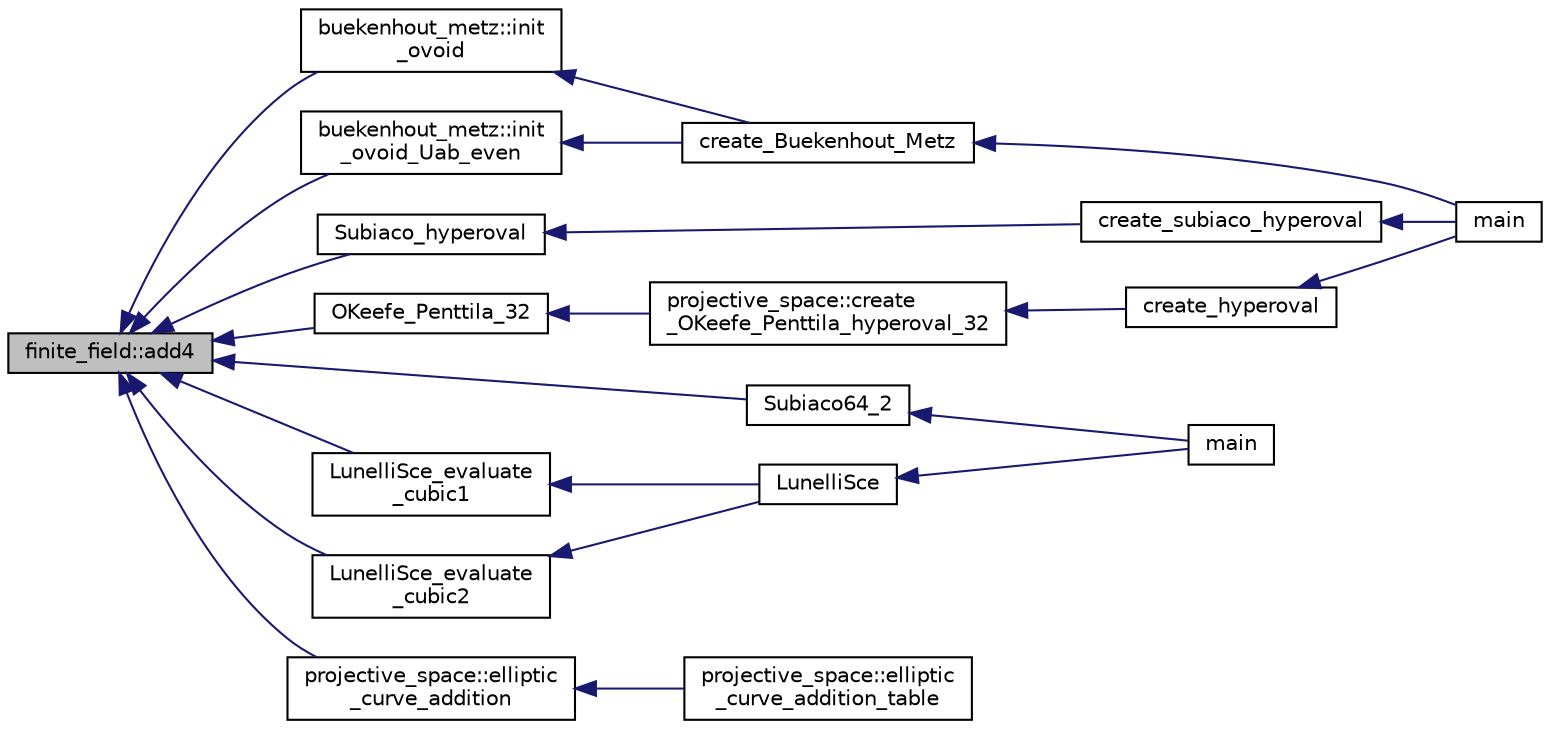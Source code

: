 digraph "finite_field::add4"
{
  edge [fontname="Helvetica",fontsize="10",labelfontname="Helvetica",labelfontsize="10"];
  node [fontname="Helvetica",fontsize="10",shape=record];
  rankdir="LR";
  Node1074 [label="finite_field::add4",height=0.2,width=0.4,color="black", fillcolor="grey75", style="filled", fontcolor="black"];
  Node1074 -> Node1075 [dir="back",color="midnightblue",fontsize="10",style="solid",fontname="Helvetica"];
  Node1075 [label="buekenhout_metz::init\l_ovoid",height=0.2,width=0.4,color="black", fillcolor="white", style="filled",URL="$d8/d98/classbuekenhout__metz.html#a217d76a8e2385ce176c4c461085ab065"];
  Node1075 -> Node1076 [dir="back",color="midnightblue",fontsize="10",style="solid",fontname="Helvetica"];
  Node1076 [label="create_Buekenhout_Metz",height=0.2,width=0.4,color="black", fillcolor="white", style="filled",URL="$df/d74/tl__geometry_8h.html#a78309855776389326c2be56b2c5c1f0c"];
  Node1076 -> Node1077 [dir="back",color="midnightblue",fontsize="10",style="solid",fontname="Helvetica"];
  Node1077 [label="main",height=0.2,width=0.4,color="black", fillcolor="white", style="filled",URL="$d4/d6e/make__something_8_c.html#a217dbf8b442f20279ea00b898af96f52"];
  Node1074 -> Node1078 [dir="back",color="midnightblue",fontsize="10",style="solid",fontname="Helvetica"];
  Node1078 [label="buekenhout_metz::init\l_ovoid_Uab_even",height=0.2,width=0.4,color="black", fillcolor="white", style="filled",URL="$d8/d98/classbuekenhout__metz.html#ae2add9715f3b70bfb635fdb8d33bfa71"];
  Node1078 -> Node1076 [dir="back",color="midnightblue",fontsize="10",style="solid",fontname="Helvetica"];
  Node1074 -> Node1079 [dir="back",color="midnightblue",fontsize="10",style="solid",fontname="Helvetica"];
  Node1079 [label="Subiaco_hyperoval",height=0.2,width=0.4,color="black", fillcolor="white", style="filled",URL="$d4/d67/geometry_8h.html#a7653c4fab644da8c6527a23977f3670f"];
  Node1079 -> Node1080 [dir="back",color="midnightblue",fontsize="10",style="solid",fontname="Helvetica"];
  Node1080 [label="create_subiaco_hyperoval",height=0.2,width=0.4,color="black", fillcolor="white", style="filled",URL="$d4/d67/geometry_8h.html#ae5503f90cbc88ad9557ff4baa622b360"];
  Node1080 -> Node1077 [dir="back",color="midnightblue",fontsize="10",style="solid",fontname="Helvetica"];
  Node1074 -> Node1081 [dir="back",color="midnightblue",fontsize="10",style="solid",fontname="Helvetica"];
  Node1081 [label="OKeefe_Penttila_32",height=0.2,width=0.4,color="black", fillcolor="white", style="filled",URL="$d4/d67/geometry_8h.html#a30ac3b374e7cac53bd723d0826457ddf"];
  Node1081 -> Node1082 [dir="back",color="midnightblue",fontsize="10",style="solid",fontname="Helvetica"];
  Node1082 [label="projective_space::create\l_OKeefe_Penttila_hyperoval_32",height=0.2,width=0.4,color="black", fillcolor="white", style="filled",URL="$d2/d17/classprojective__space.html#a4d9a5bb0a19db29dfe77bb3f9f1b8df2"];
  Node1082 -> Node1083 [dir="back",color="midnightblue",fontsize="10",style="solid",fontname="Helvetica"];
  Node1083 [label="create_hyperoval",height=0.2,width=0.4,color="black", fillcolor="white", style="filled",URL="$d4/d67/geometry_8h.html#aa0b78acc7f3d88e13dc991dbd9c37331"];
  Node1083 -> Node1077 [dir="back",color="midnightblue",fontsize="10",style="solid",fontname="Helvetica"];
  Node1074 -> Node1084 [dir="back",color="midnightblue",fontsize="10",style="solid",fontname="Helvetica"];
  Node1084 [label="Subiaco64_2",height=0.2,width=0.4,color="black", fillcolor="white", style="filled",URL="$d4/d67/geometry_8h.html#ad202720f26f6d2acbfa564b995e612ee"];
  Node1084 -> Node1085 [dir="back",color="midnightblue",fontsize="10",style="solid",fontname="Helvetica"];
  Node1085 [label="main",height=0.2,width=0.4,color="black", fillcolor="white", style="filled",URL="$db/d67/test__hyperoval_8_c.html#a3c04138a5bfe5d72780bb7e82a18e627"];
  Node1074 -> Node1086 [dir="back",color="midnightblue",fontsize="10",style="solid",fontname="Helvetica"];
  Node1086 [label="LunelliSce_evaluate\l_cubic1",height=0.2,width=0.4,color="black", fillcolor="white", style="filled",URL="$d4/d67/geometry_8h.html#a8f28c5a252bb6644322e34e902f249d2"];
  Node1086 -> Node1087 [dir="back",color="midnightblue",fontsize="10",style="solid",fontname="Helvetica"];
  Node1087 [label="LunelliSce",height=0.2,width=0.4,color="black", fillcolor="white", style="filled",URL="$d4/de8/conic_8_c.html#aff3f16a42ec8b9efa78fc209b8ab5452"];
  Node1087 -> Node1085 [dir="back",color="midnightblue",fontsize="10",style="solid",fontname="Helvetica"];
  Node1074 -> Node1088 [dir="back",color="midnightblue",fontsize="10",style="solid",fontname="Helvetica"];
  Node1088 [label="LunelliSce_evaluate\l_cubic2",height=0.2,width=0.4,color="black", fillcolor="white", style="filled",URL="$d4/d67/geometry_8h.html#a81d4cdfd8aaa3919768d5e7266d5c933"];
  Node1088 -> Node1087 [dir="back",color="midnightblue",fontsize="10",style="solid",fontname="Helvetica"];
  Node1074 -> Node1089 [dir="back",color="midnightblue",fontsize="10",style="solid",fontname="Helvetica"];
  Node1089 [label="projective_space::elliptic\l_curve_addition",height=0.2,width=0.4,color="black", fillcolor="white", style="filled",URL="$d2/d17/classprojective__space.html#a8467d469b4b77005ddb537766a0818a4"];
  Node1089 -> Node1090 [dir="back",color="midnightblue",fontsize="10",style="solid",fontname="Helvetica"];
  Node1090 [label="projective_space::elliptic\l_curve_addition_table",height=0.2,width=0.4,color="black", fillcolor="white", style="filled",URL="$d2/d17/classprojective__space.html#adb3ed668723c9509c7033fdf92a5831b"];
}
